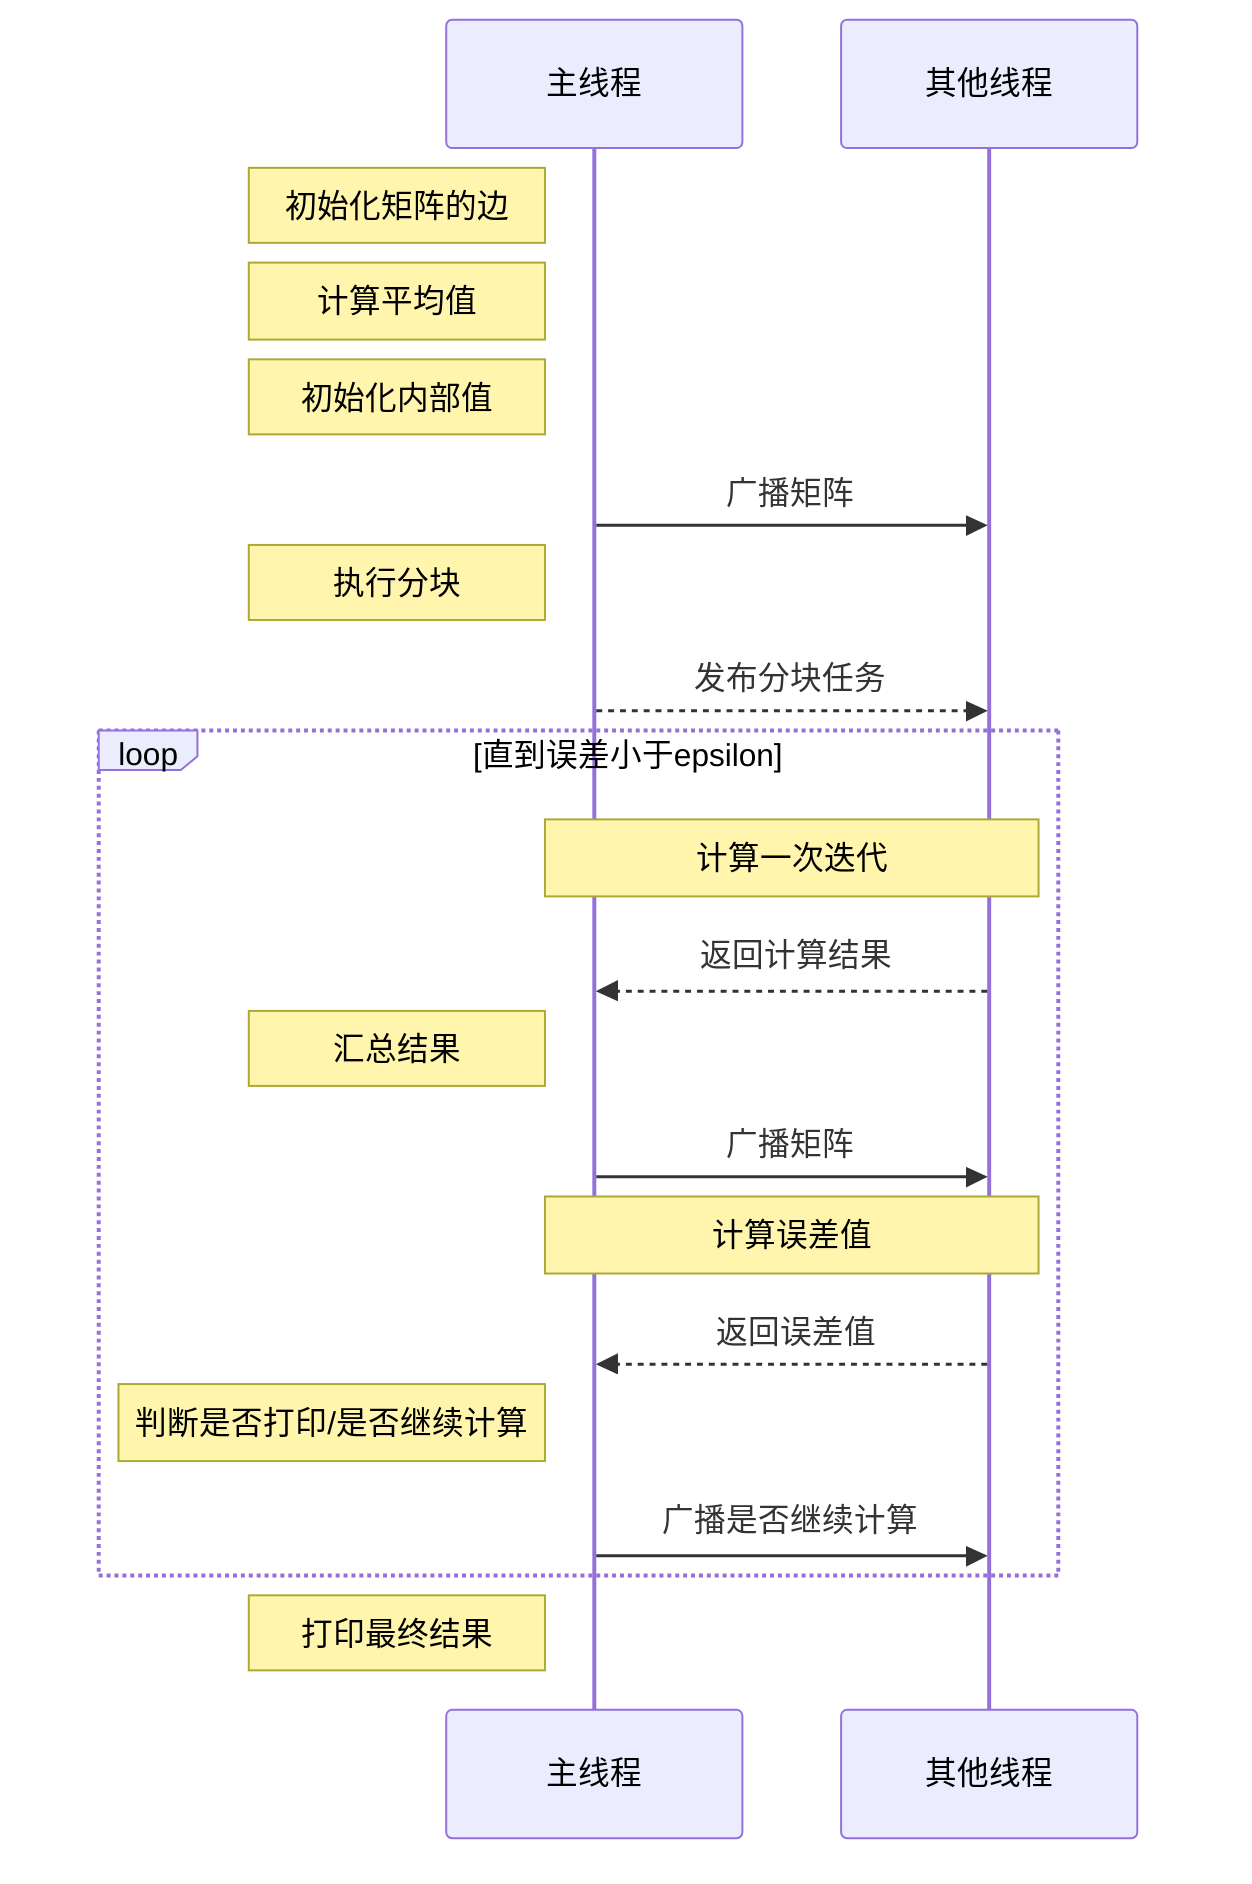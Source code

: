 sequenceDiagram
    participant 0 as 主线程
    participant 1 as 其他线程
    note left of 0:初始化矩阵的边
    note left of 0:计算平均值
    note left of 0:初始化内部值
    0->>1:广播矩阵
    note left of 0:执行分块
    0-->>1:发布分块任务
    loop 直到误差小于epsilon
        note over 0,1:计算一次迭代
        1-->>0:返回计算结果
        note left of 0:汇总结果
        0->>1:广播矩阵
        note over 0,1:计算误差值
        1-->>0:返回误差值
        note left of 0:判断是否打印/是否继续计算
        0->>1:广播是否继续计算
    end
    note left of 0:打印最终结果